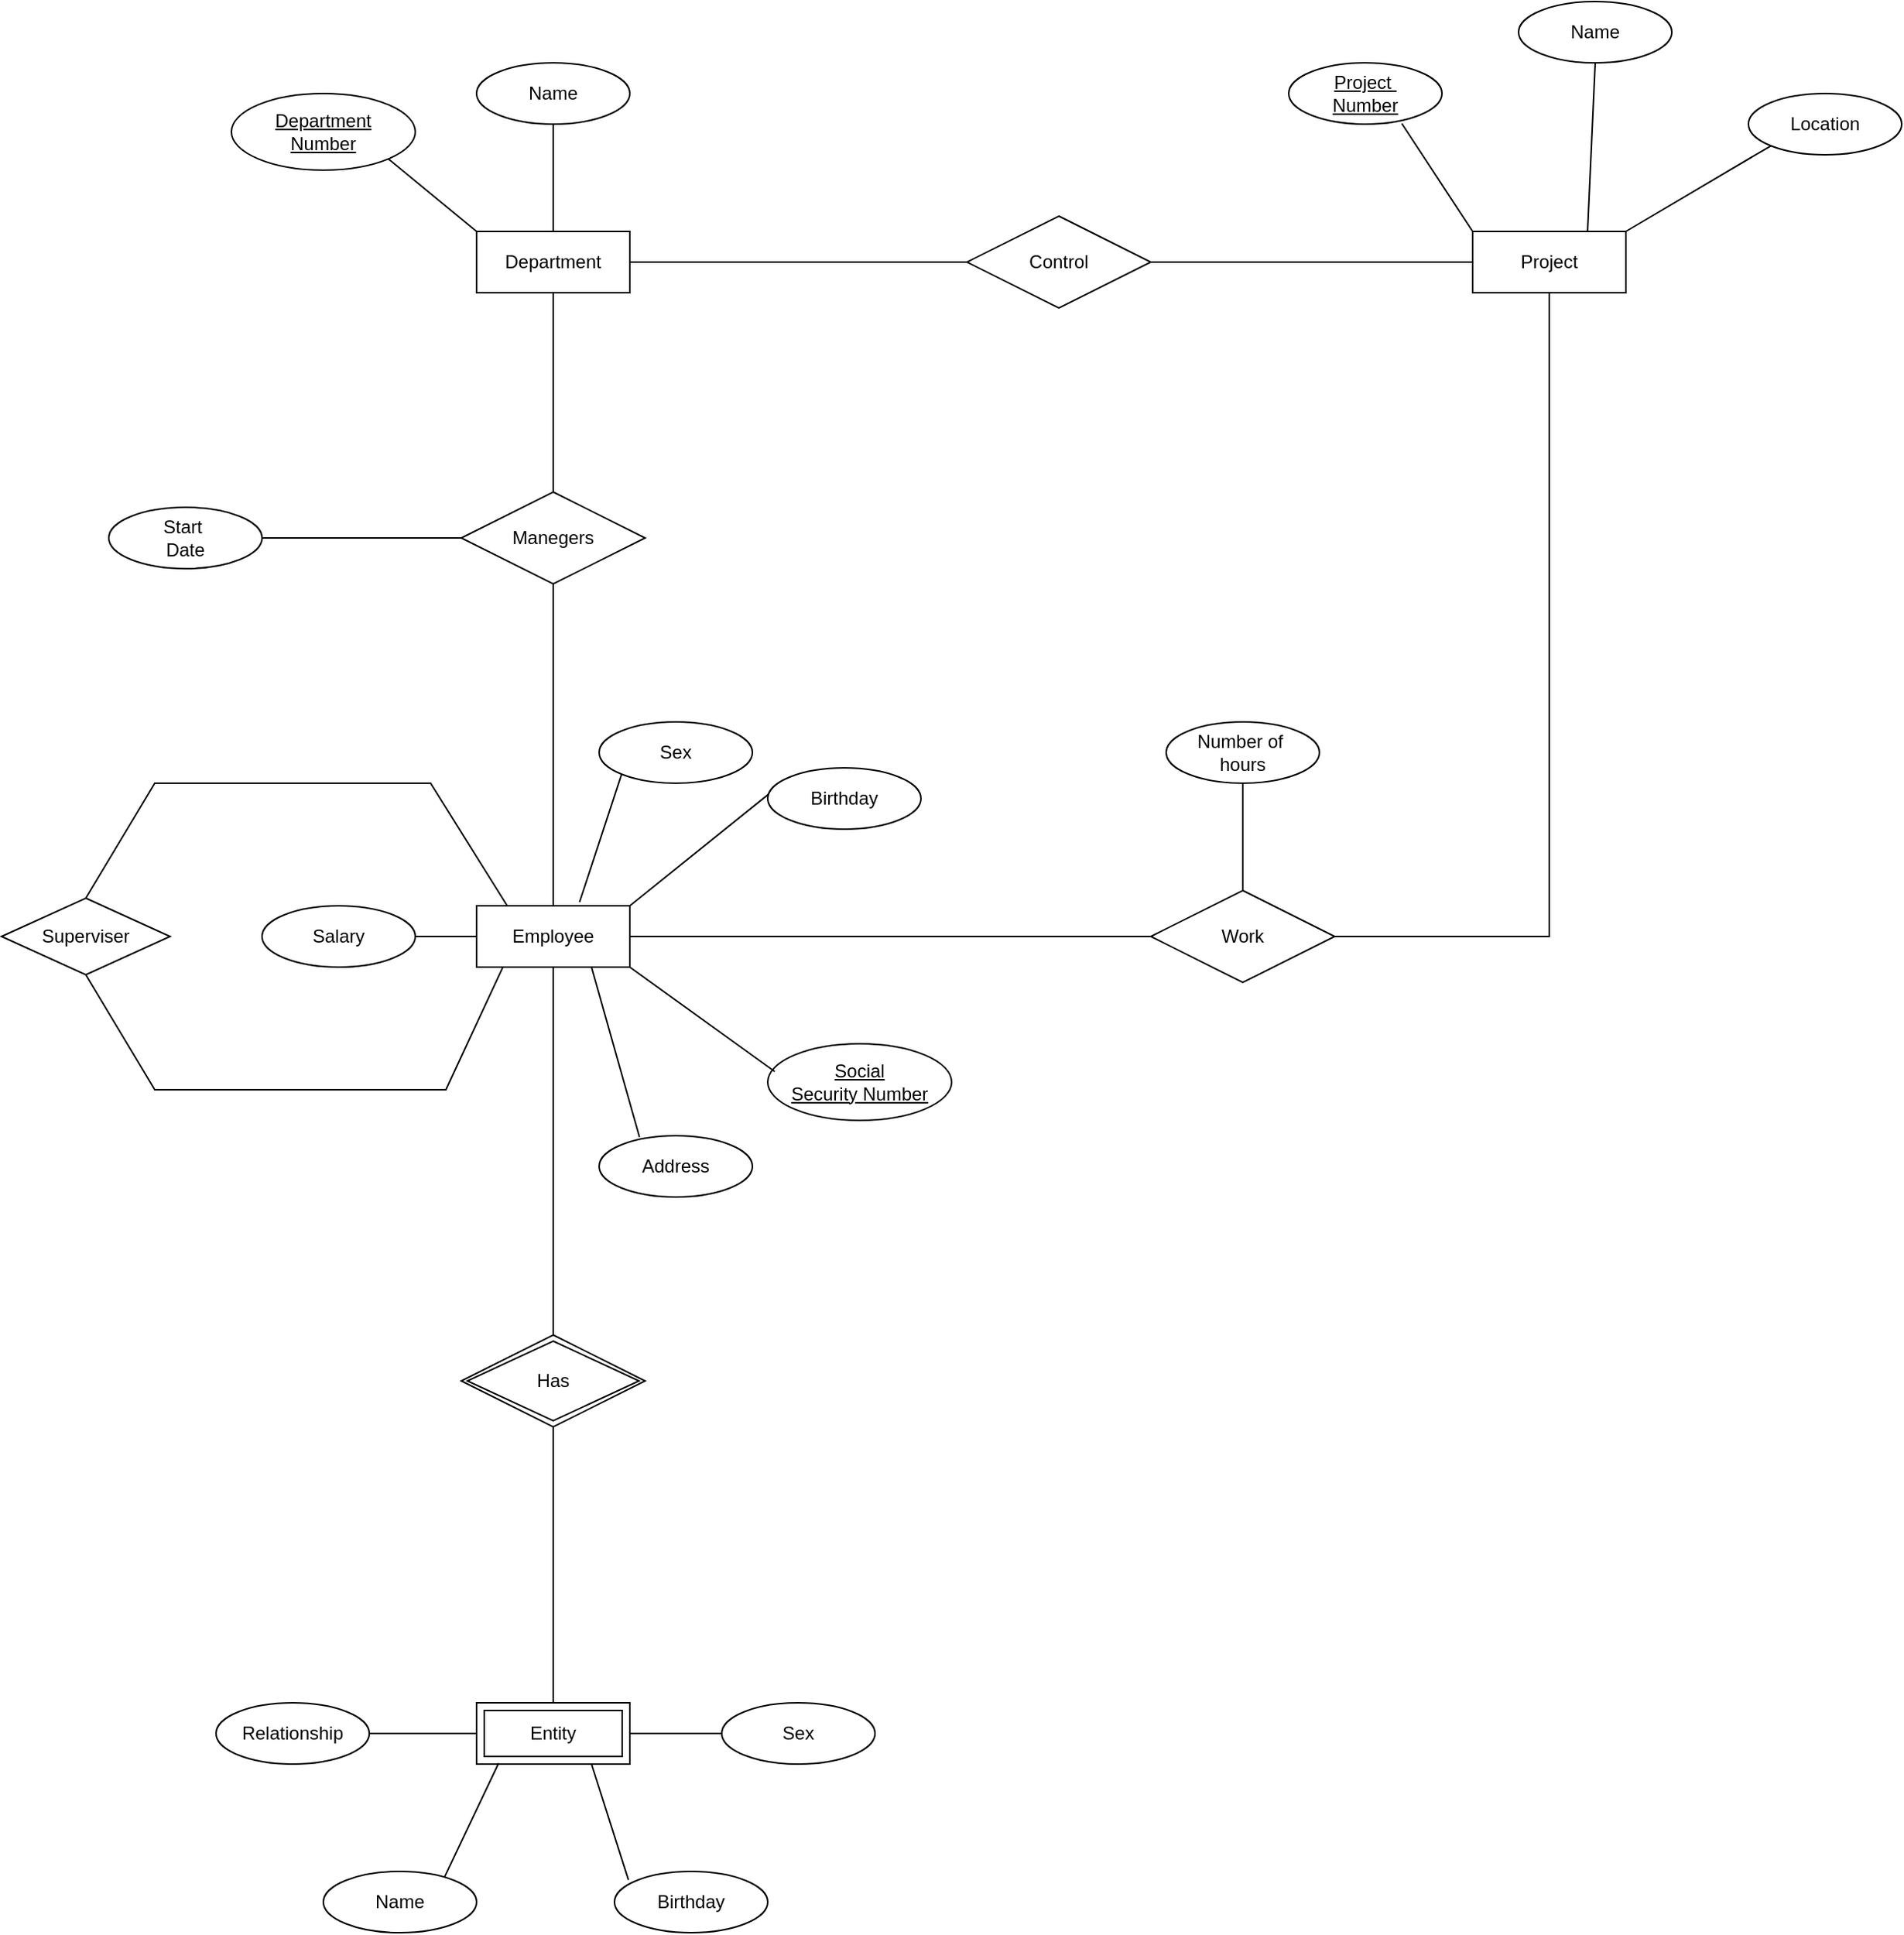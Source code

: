         <mxfile version="21.5.1" type="device">
  <diagram name="Page-1" id="BJ5K2fjWopcaT2B7FVkm">
    <mxGraphModel dx="3211" dy="1614" grid="1" gridSize="10" guides="1" tooltips="1" connect="1" arrows="1" fold="1" page="0" pageScale="1" pageWidth="850" pageHeight="1100" math="0" shadow="0">
      <root>
        <mxCell id="0" />
        <mxCell id="1" parent="0" />
        <mxCell id="e3LWVqIvxiCDCLGhCGVd-2" value="Department" style="whiteSpace=wrap;html=1;align=center;" vertex="1" parent="1">
          <mxGeometry x="120" y="250" width="100" height="40" as="geometry" />
        </mxCell>
        <mxCell id="e3LWVqIvxiCDCLGhCGVd-3" value="Department&lt;br&gt;Number" style="ellipse;whiteSpace=wrap;html=1;align=center;fontStyle=4;" vertex="1" parent="1">
          <mxGeometry x="-40" y="160" width="120" height="50" as="geometry" />
        </mxCell>
        <mxCell id="e3LWVqIvxiCDCLGhCGVd-4" value="Name" style="ellipse;whiteSpace=wrap;html=1;align=center;" vertex="1" parent="1">
          <mxGeometry x="120" y="140" width="100" height="40" as="geometry" />
        </mxCell>
        <mxCell id="e3LWVqIvxiCDCLGhCGVd-5" value="" style="endArrow=none;html=1;rounded=0;exitX=0.5;exitY=1;exitDx=0;exitDy=0;entryX=0.5;entryY=0;entryDx=0;entryDy=0;" edge="1" parent="1" source="e3LWVqIvxiCDCLGhCGVd-4" target="e3LWVqIvxiCDCLGhCGVd-2">
          <mxGeometry relative="1" as="geometry">
            <mxPoint x="190" y="300" as="sourcePoint" />
            <mxPoint x="350" y="300" as="targetPoint" />
          </mxGeometry>
        </mxCell>
        <mxCell id="e3LWVqIvxiCDCLGhCGVd-6" value="" style="endArrow=none;html=1;rounded=0;exitX=1;exitY=1;exitDx=0;exitDy=0;entryX=0;entryY=0;entryDx=0;entryDy=0;" edge="1" parent="1" source="e3LWVqIvxiCDCLGhCGVd-3" target="e3LWVqIvxiCDCLGhCGVd-2">
          <mxGeometry relative="1" as="geometry">
            <mxPoint x="190" y="300" as="sourcePoint" />
            <mxPoint x="350" y="300" as="targetPoint" />
          </mxGeometry>
        </mxCell>
        <mxCell id="e3LWVqIvxiCDCLGhCGVd-7" value="Control" style="shape=rhombus;perimeter=rhombusPerimeter;whiteSpace=wrap;html=1;align=center;" vertex="1" parent="1">
          <mxGeometry x="440" y="240" width="120" height="60" as="geometry" />
        </mxCell>
        <mxCell id="e3LWVqIvxiCDCLGhCGVd-8" value="Project" style="whiteSpace=wrap;html=1;align=center;" vertex="1" parent="1">
          <mxGeometry x="770" y="250" width="100" height="40" as="geometry" />
        </mxCell>
        <mxCell id="e3LWVqIvxiCDCLGhCGVd-9" value="" style="endArrow=none;html=1;rounded=0;exitX=1;exitY=0.5;exitDx=0;exitDy=0;entryX=0;entryY=0.5;entryDx=0;entryDy=0;" edge="1" parent="1" source="e3LWVqIvxiCDCLGhCGVd-7" target="e3LWVqIvxiCDCLGhCGVd-8">
          <mxGeometry relative="1" as="geometry">
            <mxPoint x="500" y="300" as="sourcePoint" />
            <mxPoint x="660" y="300" as="targetPoint" />
          </mxGeometry>
        </mxCell>
        <mxCell id="e3LWVqIvxiCDCLGhCGVd-10" value="" style="endArrow=none;html=1;rounded=0;exitX=1;exitY=0.5;exitDx=0;exitDy=0;entryX=0;entryY=0.5;entryDx=0;entryDy=0;" edge="1" parent="1" source="e3LWVqIvxiCDCLGhCGVd-2" target="e3LWVqIvxiCDCLGhCGVd-7">
          <mxGeometry relative="1" as="geometry">
            <mxPoint x="500" y="300" as="sourcePoint" />
            <mxPoint x="660" y="300" as="targetPoint" />
          </mxGeometry>
        </mxCell>
        <mxCell id="e3LWVqIvxiCDCLGhCGVd-11" value="Project&amp;nbsp;&lt;br&gt;Number" style="ellipse;whiteSpace=wrap;html=1;align=center;fontStyle=4;" vertex="1" parent="1">
          <mxGeometry x="650" y="140" width="100" height="40" as="geometry" />
        </mxCell>
        <mxCell id="e3LWVqIvxiCDCLGhCGVd-13" value="Name" style="ellipse;whiteSpace=wrap;html=1;align=center;" vertex="1" parent="1">
          <mxGeometry x="800" y="100" width="100" height="40" as="geometry" />
        </mxCell>
        <mxCell id="e3LWVqIvxiCDCLGhCGVd-14" value="Location" style="ellipse;whiteSpace=wrap;html=1;align=center;" vertex="1" parent="1">
          <mxGeometry x="950" y="160" width="100" height="40" as="geometry" />
        </mxCell>
        <mxCell id="e3LWVqIvxiCDCLGhCGVd-15" value="" style="endArrow=none;html=1;rounded=0;exitX=0;exitY=1;exitDx=0;exitDy=0;entryX=1;entryY=0;entryDx=0;entryDy=0;" edge="1" parent="1" source="e3LWVqIvxiCDCLGhCGVd-14" target="e3LWVqIvxiCDCLGhCGVd-8">
          <mxGeometry relative="1" as="geometry">
            <mxPoint x="500" y="300" as="sourcePoint" />
            <mxPoint x="660" y="300" as="targetPoint" />
          </mxGeometry>
        </mxCell>
        <mxCell id="e3LWVqIvxiCDCLGhCGVd-16" value="" style="endArrow=none;html=1;rounded=0;exitX=0.5;exitY=1;exitDx=0;exitDy=0;entryX=0.75;entryY=0;entryDx=0;entryDy=0;" edge="1" parent="1" source="e3LWVqIvxiCDCLGhCGVd-13" target="e3LWVqIvxiCDCLGhCGVd-8">
          <mxGeometry relative="1" as="geometry">
            <mxPoint x="500" y="300" as="sourcePoint" />
            <mxPoint x="660" y="300" as="targetPoint" />
          </mxGeometry>
        </mxCell>
        <mxCell id="e3LWVqIvxiCDCLGhCGVd-17" value="" style="endArrow=none;html=1;rounded=0;exitX=0.738;exitY=0.991;exitDx=0;exitDy=0;exitPerimeter=0;entryX=0;entryY=0;entryDx=0;entryDy=0;" edge="1" parent="1" source="e3LWVqIvxiCDCLGhCGVd-11" target="e3LWVqIvxiCDCLGhCGVd-8">
          <mxGeometry relative="1" as="geometry">
            <mxPoint x="500" y="300" as="sourcePoint" />
            <mxPoint x="660" y="300" as="targetPoint" />
          </mxGeometry>
        </mxCell>
        <mxCell id="e3LWVqIvxiCDCLGhCGVd-18" value="Manegers" style="shape=rhombus;perimeter=rhombusPerimeter;whiteSpace=wrap;html=1;align=center;" vertex="1" parent="1">
          <mxGeometry x="110" y="420" width="120" height="60" as="geometry" />
        </mxCell>
        <mxCell id="e3LWVqIvxiCDCLGhCGVd-19" value="Employee" style="whiteSpace=wrap;html=1;align=center;" vertex="1" parent="1">
          <mxGeometry x="120" y="690" width="100" height="40" as="geometry" />
        </mxCell>
        <mxCell id="e3LWVqIvxiCDCLGhCGVd-20" value="" style="endArrow=none;html=1;rounded=0;exitX=0.5;exitY=1;exitDx=0;exitDy=0;entryX=0.5;entryY=0;entryDx=0;entryDy=0;" edge="1" parent="1" source="e3LWVqIvxiCDCLGhCGVd-18" target="e3LWVqIvxiCDCLGhCGVd-19">
          <mxGeometry relative="1" as="geometry">
            <mxPoint x="310" y="550" as="sourcePoint" />
            <mxPoint x="470" y="550" as="targetPoint" />
          </mxGeometry>
        </mxCell>
        <mxCell id="e3LWVqIvxiCDCLGhCGVd-21" value="" style="endArrow=none;html=1;rounded=0;exitX=0.5;exitY=1;exitDx=0;exitDy=0;entryX=0.5;entryY=0;entryDx=0;entryDy=0;" edge="1" parent="1" source="e3LWVqIvxiCDCLGhCGVd-2" target="e3LWVqIvxiCDCLGhCGVd-18">
          <mxGeometry relative="1" as="geometry">
            <mxPoint x="310" y="550" as="sourcePoint" />
            <mxPoint x="470" y="550" as="targetPoint" />
          </mxGeometry>
        </mxCell>
        <mxCell id="e3LWVqIvxiCDCLGhCGVd-22" value="Start&amp;nbsp;&lt;br&gt;Date" style="ellipse;whiteSpace=wrap;html=1;align=center;" vertex="1" parent="1">
          <mxGeometry x="-120" y="430" width="100" height="40" as="geometry" />
        </mxCell>
        <mxCell id="e3LWVqIvxiCDCLGhCGVd-23" value="" style="endArrow=none;html=1;rounded=0;exitX=1;exitY=0.5;exitDx=0;exitDy=0;entryX=0;entryY=0.5;entryDx=0;entryDy=0;" edge="1" parent="1" source="e3LWVqIvxiCDCLGhCGVd-22" target="e3LWVqIvxiCDCLGhCGVd-18">
          <mxGeometry relative="1" as="geometry">
            <mxPoint x="310" y="630" as="sourcePoint" />
            <mxPoint x="470" y="630" as="targetPoint" />
          </mxGeometry>
        </mxCell>
        <mxCell id="e3LWVqIvxiCDCLGhCGVd-24" value="Social&lt;br&gt;Security Number&lt;br&gt;" style="ellipse;whiteSpace=wrap;html=1;align=center;fontStyle=4;" vertex="1" parent="1">
          <mxGeometry x="310" y="780" width="120" height="50" as="geometry" />
        </mxCell>
        <mxCell id="e3LWVqIvxiCDCLGhCGVd-25" value="Address" style="ellipse;whiteSpace=wrap;html=1;align=center;" vertex="1" parent="1">
          <mxGeometry x="200" y="840" width="100" height="40" as="geometry" />
        </mxCell>
        <mxCell id="e3LWVqIvxiCDCLGhCGVd-26" value="Sex" style="ellipse;whiteSpace=wrap;html=1;align=center;" vertex="1" parent="1">
          <mxGeometry x="200" y="570" width="100" height="40" as="geometry" />
        </mxCell>
        <mxCell id="e3LWVqIvxiCDCLGhCGVd-28" value="Salary" style="ellipse;whiteSpace=wrap;html=1;align=center;" vertex="1" parent="1">
          <mxGeometry x="-20" y="690" width="100" height="40" as="geometry" />
        </mxCell>
        <mxCell id="e3LWVqIvxiCDCLGhCGVd-29" value="Has" style="shape=rhombus;double=1;perimeter=rhombusPerimeter;whiteSpace=wrap;html=1;align=center;" vertex="1" parent="1">
          <mxGeometry x="110" y="970" width="120" height="60" as="geometry" />
        </mxCell>
        <mxCell id="e3LWVqIvxiCDCLGhCGVd-30" value="" style="endArrow=none;html=1;rounded=0;exitX=0.5;exitY=1;exitDx=0;exitDy=0;entryX=0.5;entryY=0;entryDx=0;entryDy=0;" edge="1" parent="1" source="e3LWVqIvxiCDCLGhCGVd-19" target="e3LWVqIvxiCDCLGhCGVd-29">
          <mxGeometry relative="1" as="geometry">
            <mxPoint x="310" y="860" as="sourcePoint" />
            <mxPoint x="470" y="860" as="targetPoint" />
          </mxGeometry>
        </mxCell>
        <mxCell id="e3LWVqIvxiCDCLGhCGVd-31" value="Work" style="shape=rhombus;perimeter=rhombusPerimeter;whiteSpace=wrap;html=1;align=center;" vertex="1" parent="1">
          <mxGeometry x="560" y="680" width="120" height="60" as="geometry" />
        </mxCell>
        <mxCell id="e3LWVqIvxiCDCLGhCGVd-32" value="" style="endArrow=none;html=1;rounded=0;exitX=1;exitY=0.5;exitDx=0;exitDy=0;entryX=0;entryY=0.5;entryDx=0;entryDy=0;" edge="1" parent="1" source="e3LWVqIvxiCDCLGhCGVd-19" target="e3LWVqIvxiCDCLGhCGVd-31">
          <mxGeometry relative="1" as="geometry">
            <mxPoint x="310" y="860" as="sourcePoint" />
            <mxPoint x="470" y="860" as="targetPoint" />
          </mxGeometry>
        </mxCell>
        <mxCell id="e3LWVqIvxiCDCLGhCGVd-33" value="" style="endArrow=none;html=1;rounded=0;exitX=1;exitY=0;exitDx=0;exitDy=0;entryX=0;entryY=0;entryDx=0;entryDy=0;" edge="1" parent="1" source="e3LWVqIvxiCDCLGhCGVd-19" target="e3LWVqIvxiCDCLGhCGVd-39">
          <mxGeometry relative="1" as="geometry">
            <mxPoint x="310" y="860" as="sourcePoint" />
            <mxPoint x="470" y="860" as="targetPoint" />
          </mxGeometry>
        </mxCell>
        <mxCell id="e3LWVqIvxiCDCLGhCGVd-34" value="" style="endArrow=none;html=1;rounded=0;exitX=0.672;exitY=-0.059;exitDx=0;exitDy=0;entryX=0;entryY=1;entryDx=0;entryDy=0;exitPerimeter=0;" edge="1" parent="1" source="e3LWVqIvxiCDCLGhCGVd-19" target="e3LWVqIvxiCDCLGhCGVd-26">
          <mxGeometry relative="1" as="geometry">
            <mxPoint x="310" y="860" as="sourcePoint" />
            <mxPoint x="470" y="860" as="targetPoint" />
          </mxGeometry>
        </mxCell>
        <mxCell id="e3LWVqIvxiCDCLGhCGVd-35" value="" style="endArrow=none;html=1;rounded=0;exitX=1;exitY=1;exitDx=0;exitDy=0;entryX=0.038;entryY=0.363;entryDx=0;entryDy=0;entryPerimeter=0;" edge="1" parent="1" source="e3LWVqIvxiCDCLGhCGVd-19" target="e3LWVqIvxiCDCLGhCGVd-24">
          <mxGeometry relative="1" as="geometry">
            <mxPoint x="310" y="860" as="sourcePoint" />
            <mxPoint x="470" y="860" as="targetPoint" />
          </mxGeometry>
        </mxCell>
        <mxCell id="e3LWVqIvxiCDCLGhCGVd-36" value="" style="endArrow=none;html=1;rounded=0;exitX=0.75;exitY=1;exitDx=0;exitDy=0;entryX=0.263;entryY=0.022;entryDx=0;entryDy=0;entryPerimeter=0;" edge="1" parent="1" source="e3LWVqIvxiCDCLGhCGVd-19" target="e3LWVqIvxiCDCLGhCGVd-25">
          <mxGeometry relative="1" as="geometry">
            <mxPoint x="310" y="860" as="sourcePoint" />
            <mxPoint x="470" y="860" as="targetPoint" />
          </mxGeometry>
        </mxCell>
        <mxCell id="e3LWVqIvxiCDCLGhCGVd-37" value="" style="endArrow=none;html=1;rounded=0;exitX=1;exitY=0.5;exitDx=0;exitDy=0;entryX=0;entryY=0.5;entryDx=0;entryDy=0;" edge="1" parent="1" source="e3LWVqIvxiCDCLGhCGVd-28" target="e3LWVqIvxiCDCLGhCGVd-19">
          <mxGeometry relative="1" as="geometry">
            <mxPoint x="310" y="860" as="sourcePoint" />
            <mxPoint x="470" y="860" as="targetPoint" />
          </mxGeometry>
        </mxCell>
        <mxCell id="e3LWVqIvxiCDCLGhCGVd-39" value="Birthday" style="ellipse;whiteSpace=wrap;html=1;align=center;" vertex="1" parent="1">
          <mxGeometry x="310" y="600" width="100" height="40" as="geometry" />
        </mxCell>
        <mxCell id="e3LWVqIvxiCDCLGhCGVd-41" value="Superviser" style="shape=rhombus;perimeter=rhombusPerimeter;whiteSpace=wrap;html=1;align=center;" vertex="1" parent="1">
          <mxGeometry x="-190" y="685" width="110" height="50" as="geometry" />
        </mxCell>
        <mxCell id="e3LWVqIvxiCDCLGhCGVd-42" value="" style="endArrow=none;html=1;rounded=0;entryX=0.172;entryY=0.998;entryDx=0;entryDy=0;entryPerimeter=0;exitX=0.5;exitY=1;exitDx=0;exitDy=0;" edge="1" parent="1" source="e3LWVqIvxiCDCLGhCGVd-41" target="e3LWVqIvxiCDCLGhCGVd-19">
          <mxGeometry relative="1" as="geometry">
            <mxPoint x="-90" y="810" as="sourcePoint" />
            <mxPoint x="120" y="820" as="targetPoint" />
            <Array as="points">
              <mxPoint x="-90" y="810" />
              <mxPoint x="100" y="810" />
            </Array>
          </mxGeometry>
        </mxCell>
        <mxCell id="e3LWVqIvxiCDCLGhCGVd-45" value="" style="endArrow=none;html=1;rounded=0;entryX=0.2;entryY=0;entryDx=0;entryDy=0;entryPerimeter=0;exitX=0.5;exitY=0;exitDx=0;exitDy=0;" edge="1" parent="1" source="e3LWVqIvxiCDCLGhCGVd-41" target="e3LWVqIvxiCDCLGhCGVd-19">
          <mxGeometry relative="1" as="geometry">
            <mxPoint x="-90" y="589.23" as="sourcePoint" />
            <mxPoint x="70" y="589.23" as="targetPoint" />
            <Array as="points">
              <mxPoint x="-90" y="610" />
              <mxPoint x="90" y="610" />
            </Array>
          </mxGeometry>
        </mxCell>
        <mxCell id="e3LWVqIvxiCDCLGhCGVd-46" value="" style="endArrow=none;html=1;rounded=0;exitX=0.5;exitY=1;exitDx=0;exitDy=0;entryX=1;entryY=0.5;entryDx=0;entryDy=0;" edge="1" parent="1" source="e3LWVqIvxiCDCLGhCGVd-8" target="e3LWVqIvxiCDCLGhCGVd-31">
          <mxGeometry relative="1" as="geometry">
            <mxPoint x="750" y="580" as="sourcePoint" />
            <mxPoint x="910" y="580" as="targetPoint" />
            <Array as="points">
              <mxPoint x="820" y="710" />
            </Array>
          </mxGeometry>
        </mxCell>
        <mxCell id="e3LWVqIvxiCDCLGhCGVd-48" value="Number of&amp;nbsp;&lt;br&gt;hours" style="ellipse;whiteSpace=wrap;html=1;align=center;" vertex="1" parent="1">
          <mxGeometry x="570" y="570" width="100" height="40" as="geometry" />
        </mxCell>
        <mxCell id="e3LWVqIvxiCDCLGhCGVd-49" value="" style="endArrow=none;html=1;rounded=0;exitX=0.5;exitY=1;exitDx=0;exitDy=0;entryX=0.5;entryY=0;entryDx=0;entryDy=0;" edge="1" parent="1" source="e3LWVqIvxiCDCLGhCGVd-48" target="e3LWVqIvxiCDCLGhCGVd-31">
          <mxGeometry relative="1" as="geometry">
            <mxPoint x="750" y="580" as="sourcePoint" />
            <mxPoint x="910" y="580" as="targetPoint" />
          </mxGeometry>
        </mxCell>
        <mxCell id="e3LWVqIvxiCDCLGhCGVd-50" value="Entity" style="shape=ext;margin=3;double=1;whiteSpace=wrap;html=1;align=center;" vertex="1" parent="1">
          <mxGeometry x="120" y="1210" width="100" height="40" as="geometry" />
        </mxCell>
        <mxCell id="e3LWVqIvxiCDCLGhCGVd-51" value="" style="endArrow=none;html=1;rounded=0;exitX=0.5;exitY=1;exitDx=0;exitDy=0;entryX=0.5;entryY=0;entryDx=0;entryDy=0;" edge="1" parent="1" source="e3LWVqIvxiCDCLGhCGVd-29" target="e3LWVqIvxiCDCLGhCGVd-50">
          <mxGeometry relative="1" as="geometry">
            <mxPoint x="260" y="1090" as="sourcePoint" />
            <mxPoint x="420" y="1090" as="targetPoint" />
          </mxGeometry>
        </mxCell>
        <mxCell id="e3LWVqIvxiCDCLGhCGVd-52" value="Birthday" style="ellipse;whiteSpace=wrap;html=1;align=center;" vertex="1" parent="1">
          <mxGeometry x="210" y="1320" width="100" height="40" as="geometry" />
        </mxCell>
        <mxCell id="e3LWVqIvxiCDCLGhCGVd-53" value="Name" style="ellipse;whiteSpace=wrap;html=1;align=center;" vertex="1" parent="1">
          <mxGeometry x="20" y="1320" width="100" height="40" as="geometry" />
        </mxCell>
        <mxCell id="e3LWVqIvxiCDCLGhCGVd-54" value="Sex" style="ellipse;whiteSpace=wrap;html=1;align=center;" vertex="1" parent="1">
          <mxGeometry x="280" y="1210" width="100" height="40" as="geometry" />
        </mxCell>
        <mxCell id="e3LWVqIvxiCDCLGhCGVd-55" value="Relationship" style="ellipse;whiteSpace=wrap;html=1;align=center;" vertex="1" parent="1">
          <mxGeometry x="-50" y="1210" width="100" height="40" as="geometry" />
        </mxCell>
        <mxCell id="e3LWVqIvxiCDCLGhCGVd-56" value="" style="endArrow=none;html=1;rounded=0;exitX=1;exitY=0.5;exitDx=0;exitDy=0;entryX=0;entryY=0.5;entryDx=0;entryDy=0;" edge="1" parent="1" source="e3LWVqIvxiCDCLGhCGVd-50" target="e3LWVqIvxiCDCLGhCGVd-54">
          <mxGeometry relative="1" as="geometry">
            <mxPoint x="210" y="1270" as="sourcePoint" />
            <mxPoint x="350" y="1260" as="targetPoint" />
          </mxGeometry>
        </mxCell>
        <mxCell id="e3LWVqIvxiCDCLGhCGVd-57" value="" style="endArrow=none;html=1;rounded=0;exitX=0.091;exitY=0.139;exitDx=0;exitDy=0;exitPerimeter=0;entryX=0.75;entryY=1;entryDx=0;entryDy=0;" edge="1" parent="1" source="e3LWVqIvxiCDCLGhCGVd-52" target="e3LWVqIvxiCDCLGhCGVd-50">
          <mxGeometry relative="1" as="geometry">
            <mxPoint x="210" y="1270" as="sourcePoint" />
            <mxPoint x="370" y="1270" as="targetPoint" />
          </mxGeometry>
        </mxCell>
        <mxCell id="e3LWVqIvxiCDCLGhCGVd-58" value="" style="endArrow=none;html=1;rounded=0;exitX=0.791;exitY=0.093;exitDx=0;exitDy=0;exitPerimeter=0;entryX=0.144;entryY=0.984;entryDx=0;entryDy=0;entryPerimeter=0;" edge="1" parent="1" source="e3LWVqIvxiCDCLGhCGVd-53" target="e3LWVqIvxiCDCLGhCGVd-50">
          <mxGeometry relative="1" as="geometry">
            <mxPoint x="210" y="1270" as="sourcePoint" />
            <mxPoint x="370" y="1270" as="targetPoint" />
          </mxGeometry>
        </mxCell>
        <mxCell id="e3LWVqIvxiCDCLGhCGVd-59" value="" style="endArrow=none;html=1;rounded=0;exitX=1;exitY=0.5;exitDx=0;exitDy=0;entryX=0;entryY=0.5;entryDx=0;entryDy=0;" edge="1" parent="1" source="e3LWVqIvxiCDCLGhCGVd-55" target="e3LWVqIvxiCDCLGhCGVd-50">
          <mxGeometry relative="1" as="geometry">
            <mxPoint x="210" y="1270" as="sourcePoint" />
            <mxPoint x="370" y="1270" as="targetPoint" />
          </mxGeometry>
        </mxCell>
      </root>
    </mxGraphModel>
  </diagram>
</mxfile>
